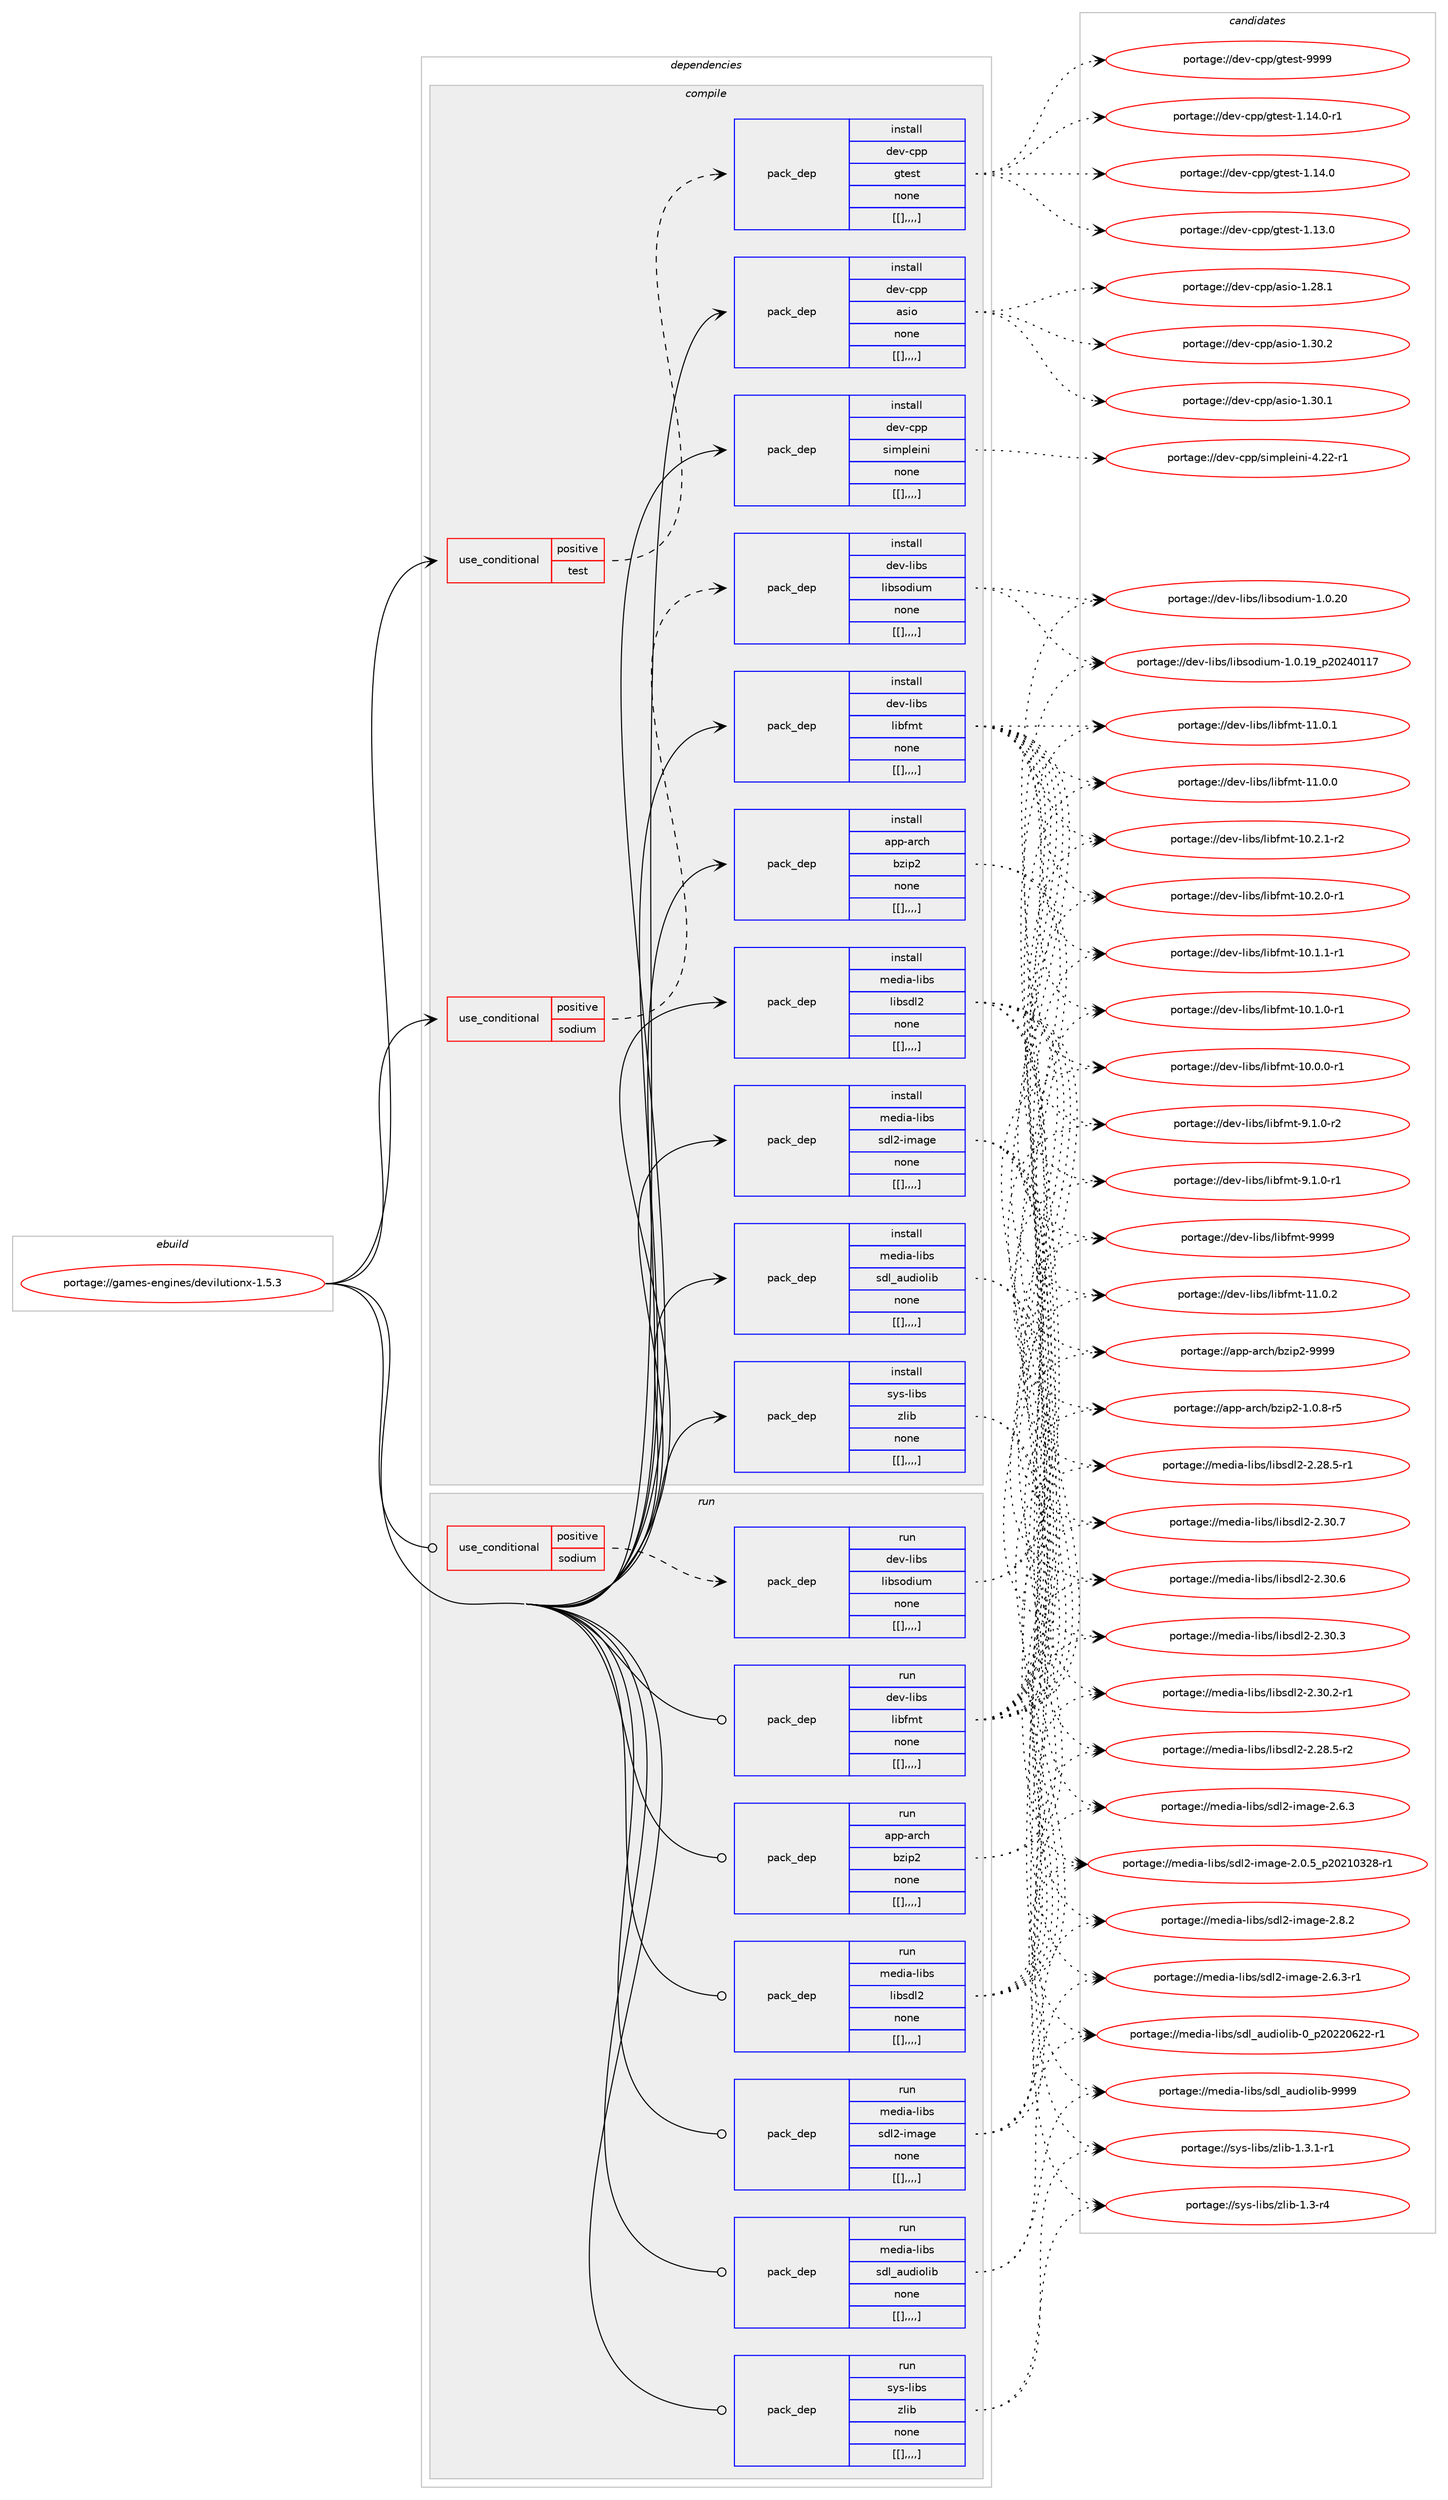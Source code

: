 digraph prolog {

# *************
# Graph options
# *************

newrank=true;
concentrate=true;
compound=true;
graph [rankdir=LR,fontname=Helvetica,fontsize=10,ranksep=1.5];#, ranksep=2.5, nodesep=0.2];
edge  [arrowhead=vee];
node  [fontname=Helvetica,fontsize=10];

# **********
# The ebuild
# **********

subgraph cluster_leftcol {
color=gray;
label=<<i>ebuild</i>>;
id [label="portage://games-engines/devilutionx-1.5.3", color=red, width=4, href="../games-engines/devilutionx-1.5.3.svg"];
}

# ****************
# The dependencies
# ****************

subgraph cluster_midcol {
color=gray;
label=<<i>dependencies</i>>;
subgraph cluster_compile {
fillcolor="#eeeeee";
style=filled;
label=<<i>compile</i>>;
subgraph cond65361 {
dependency232198 [label=<<TABLE BORDER="0" CELLBORDER="1" CELLSPACING="0" CELLPADDING="4"><TR><TD ROWSPAN="3" CELLPADDING="10">use_conditional</TD></TR><TR><TD>positive</TD></TR><TR><TD>sodium</TD></TR></TABLE>>, shape=none, color=red];
subgraph pack165352 {
dependency232199 [label=<<TABLE BORDER="0" CELLBORDER="1" CELLSPACING="0" CELLPADDING="4" WIDTH="220"><TR><TD ROWSPAN="6" CELLPADDING="30">pack_dep</TD></TR><TR><TD WIDTH="110">install</TD></TR><TR><TD>dev-libs</TD></TR><TR><TD>libsodium</TD></TR><TR><TD>none</TD></TR><TR><TD>[[],,,,]</TD></TR></TABLE>>, shape=none, color=blue];
}
dependency232198:e -> dependency232199:w [weight=20,style="dashed",arrowhead="vee"];
}
id:e -> dependency232198:w [weight=20,style="solid",arrowhead="vee"];
subgraph cond65362 {
dependency232200 [label=<<TABLE BORDER="0" CELLBORDER="1" CELLSPACING="0" CELLPADDING="4"><TR><TD ROWSPAN="3" CELLPADDING="10">use_conditional</TD></TR><TR><TD>positive</TD></TR><TR><TD>test</TD></TR></TABLE>>, shape=none, color=red];
subgraph pack165353 {
dependency232201 [label=<<TABLE BORDER="0" CELLBORDER="1" CELLSPACING="0" CELLPADDING="4" WIDTH="220"><TR><TD ROWSPAN="6" CELLPADDING="30">pack_dep</TD></TR><TR><TD WIDTH="110">install</TD></TR><TR><TD>dev-cpp</TD></TR><TR><TD>gtest</TD></TR><TR><TD>none</TD></TR><TR><TD>[[],,,,]</TD></TR></TABLE>>, shape=none, color=blue];
}
dependency232200:e -> dependency232201:w [weight=20,style="dashed",arrowhead="vee"];
}
id:e -> dependency232200:w [weight=20,style="solid",arrowhead="vee"];
subgraph pack165354 {
dependency232202 [label=<<TABLE BORDER="0" CELLBORDER="1" CELLSPACING="0" CELLPADDING="4" WIDTH="220"><TR><TD ROWSPAN="6" CELLPADDING="30">pack_dep</TD></TR><TR><TD WIDTH="110">install</TD></TR><TR><TD>app-arch</TD></TR><TR><TD>bzip2</TD></TR><TR><TD>none</TD></TR><TR><TD>[[],,,,]</TD></TR></TABLE>>, shape=none, color=blue];
}
id:e -> dependency232202:w [weight=20,style="solid",arrowhead="vee"];
subgraph pack165355 {
dependency232203 [label=<<TABLE BORDER="0" CELLBORDER="1" CELLSPACING="0" CELLPADDING="4" WIDTH="220"><TR><TD ROWSPAN="6" CELLPADDING="30">pack_dep</TD></TR><TR><TD WIDTH="110">install</TD></TR><TR><TD>dev-cpp</TD></TR><TR><TD>asio</TD></TR><TR><TD>none</TD></TR><TR><TD>[[],,,,]</TD></TR></TABLE>>, shape=none, color=blue];
}
id:e -> dependency232203:w [weight=20,style="solid",arrowhead="vee"];
subgraph pack165356 {
dependency232204 [label=<<TABLE BORDER="0" CELLBORDER="1" CELLSPACING="0" CELLPADDING="4" WIDTH="220"><TR><TD ROWSPAN="6" CELLPADDING="30">pack_dep</TD></TR><TR><TD WIDTH="110">install</TD></TR><TR><TD>dev-cpp</TD></TR><TR><TD>simpleini</TD></TR><TR><TD>none</TD></TR><TR><TD>[[],,,,]</TD></TR></TABLE>>, shape=none, color=blue];
}
id:e -> dependency232204:w [weight=20,style="solid",arrowhead="vee"];
subgraph pack165357 {
dependency232205 [label=<<TABLE BORDER="0" CELLBORDER="1" CELLSPACING="0" CELLPADDING="4" WIDTH="220"><TR><TD ROWSPAN="6" CELLPADDING="30">pack_dep</TD></TR><TR><TD WIDTH="110">install</TD></TR><TR><TD>dev-libs</TD></TR><TR><TD>libfmt</TD></TR><TR><TD>none</TD></TR><TR><TD>[[],,,,]</TD></TR></TABLE>>, shape=none, color=blue];
}
id:e -> dependency232205:w [weight=20,style="solid",arrowhead="vee"];
subgraph pack165358 {
dependency232206 [label=<<TABLE BORDER="0" CELLBORDER="1" CELLSPACING="0" CELLPADDING="4" WIDTH="220"><TR><TD ROWSPAN="6" CELLPADDING="30">pack_dep</TD></TR><TR><TD WIDTH="110">install</TD></TR><TR><TD>media-libs</TD></TR><TR><TD>libsdl2</TD></TR><TR><TD>none</TD></TR><TR><TD>[[],,,,]</TD></TR></TABLE>>, shape=none, color=blue];
}
id:e -> dependency232206:w [weight=20,style="solid",arrowhead="vee"];
subgraph pack165359 {
dependency232207 [label=<<TABLE BORDER="0" CELLBORDER="1" CELLSPACING="0" CELLPADDING="4" WIDTH="220"><TR><TD ROWSPAN="6" CELLPADDING="30">pack_dep</TD></TR><TR><TD WIDTH="110">install</TD></TR><TR><TD>media-libs</TD></TR><TR><TD>sdl2-image</TD></TR><TR><TD>none</TD></TR><TR><TD>[[],,,,]</TD></TR></TABLE>>, shape=none, color=blue];
}
id:e -> dependency232207:w [weight=20,style="solid",arrowhead="vee"];
subgraph pack165360 {
dependency232208 [label=<<TABLE BORDER="0" CELLBORDER="1" CELLSPACING="0" CELLPADDING="4" WIDTH="220"><TR><TD ROWSPAN="6" CELLPADDING="30">pack_dep</TD></TR><TR><TD WIDTH="110">install</TD></TR><TR><TD>media-libs</TD></TR><TR><TD>sdl_audiolib</TD></TR><TR><TD>none</TD></TR><TR><TD>[[],,,,]</TD></TR></TABLE>>, shape=none, color=blue];
}
id:e -> dependency232208:w [weight=20,style="solid",arrowhead="vee"];
subgraph pack165361 {
dependency232209 [label=<<TABLE BORDER="0" CELLBORDER="1" CELLSPACING="0" CELLPADDING="4" WIDTH="220"><TR><TD ROWSPAN="6" CELLPADDING="30">pack_dep</TD></TR><TR><TD WIDTH="110">install</TD></TR><TR><TD>sys-libs</TD></TR><TR><TD>zlib</TD></TR><TR><TD>none</TD></TR><TR><TD>[[],,,,]</TD></TR></TABLE>>, shape=none, color=blue];
}
id:e -> dependency232209:w [weight=20,style="solid",arrowhead="vee"];
}
subgraph cluster_compileandrun {
fillcolor="#eeeeee";
style=filled;
label=<<i>compile and run</i>>;
}
subgraph cluster_run {
fillcolor="#eeeeee";
style=filled;
label=<<i>run</i>>;
subgraph cond65363 {
dependency232210 [label=<<TABLE BORDER="0" CELLBORDER="1" CELLSPACING="0" CELLPADDING="4"><TR><TD ROWSPAN="3" CELLPADDING="10">use_conditional</TD></TR><TR><TD>positive</TD></TR><TR><TD>sodium</TD></TR></TABLE>>, shape=none, color=red];
subgraph pack165362 {
dependency232211 [label=<<TABLE BORDER="0" CELLBORDER="1" CELLSPACING="0" CELLPADDING="4" WIDTH="220"><TR><TD ROWSPAN="6" CELLPADDING="30">pack_dep</TD></TR><TR><TD WIDTH="110">run</TD></TR><TR><TD>dev-libs</TD></TR><TR><TD>libsodium</TD></TR><TR><TD>none</TD></TR><TR><TD>[[],,,,]</TD></TR></TABLE>>, shape=none, color=blue];
}
dependency232210:e -> dependency232211:w [weight=20,style="dashed",arrowhead="vee"];
}
id:e -> dependency232210:w [weight=20,style="solid",arrowhead="odot"];
subgraph pack165363 {
dependency232212 [label=<<TABLE BORDER="0" CELLBORDER="1" CELLSPACING="0" CELLPADDING="4" WIDTH="220"><TR><TD ROWSPAN="6" CELLPADDING="30">pack_dep</TD></TR><TR><TD WIDTH="110">run</TD></TR><TR><TD>app-arch</TD></TR><TR><TD>bzip2</TD></TR><TR><TD>none</TD></TR><TR><TD>[[],,,,]</TD></TR></TABLE>>, shape=none, color=blue];
}
id:e -> dependency232212:w [weight=20,style="solid",arrowhead="odot"];
subgraph pack165364 {
dependency232213 [label=<<TABLE BORDER="0" CELLBORDER="1" CELLSPACING="0" CELLPADDING="4" WIDTH="220"><TR><TD ROWSPAN="6" CELLPADDING="30">pack_dep</TD></TR><TR><TD WIDTH="110">run</TD></TR><TR><TD>dev-libs</TD></TR><TR><TD>libfmt</TD></TR><TR><TD>none</TD></TR><TR><TD>[[],,,,]</TD></TR></TABLE>>, shape=none, color=blue];
}
id:e -> dependency232213:w [weight=20,style="solid",arrowhead="odot"];
subgraph pack165365 {
dependency232214 [label=<<TABLE BORDER="0" CELLBORDER="1" CELLSPACING="0" CELLPADDING="4" WIDTH="220"><TR><TD ROWSPAN="6" CELLPADDING="30">pack_dep</TD></TR><TR><TD WIDTH="110">run</TD></TR><TR><TD>media-libs</TD></TR><TR><TD>libsdl2</TD></TR><TR><TD>none</TD></TR><TR><TD>[[],,,,]</TD></TR></TABLE>>, shape=none, color=blue];
}
id:e -> dependency232214:w [weight=20,style="solid",arrowhead="odot"];
subgraph pack165366 {
dependency232215 [label=<<TABLE BORDER="0" CELLBORDER="1" CELLSPACING="0" CELLPADDING="4" WIDTH="220"><TR><TD ROWSPAN="6" CELLPADDING="30">pack_dep</TD></TR><TR><TD WIDTH="110">run</TD></TR><TR><TD>media-libs</TD></TR><TR><TD>sdl2-image</TD></TR><TR><TD>none</TD></TR><TR><TD>[[],,,,]</TD></TR></TABLE>>, shape=none, color=blue];
}
id:e -> dependency232215:w [weight=20,style="solid",arrowhead="odot"];
subgraph pack165367 {
dependency232216 [label=<<TABLE BORDER="0" CELLBORDER="1" CELLSPACING="0" CELLPADDING="4" WIDTH="220"><TR><TD ROWSPAN="6" CELLPADDING="30">pack_dep</TD></TR><TR><TD WIDTH="110">run</TD></TR><TR><TD>media-libs</TD></TR><TR><TD>sdl_audiolib</TD></TR><TR><TD>none</TD></TR><TR><TD>[[],,,,]</TD></TR></TABLE>>, shape=none, color=blue];
}
id:e -> dependency232216:w [weight=20,style="solid",arrowhead="odot"];
subgraph pack165368 {
dependency232217 [label=<<TABLE BORDER="0" CELLBORDER="1" CELLSPACING="0" CELLPADDING="4" WIDTH="220"><TR><TD ROWSPAN="6" CELLPADDING="30">pack_dep</TD></TR><TR><TD WIDTH="110">run</TD></TR><TR><TD>sys-libs</TD></TR><TR><TD>zlib</TD></TR><TR><TD>none</TD></TR><TR><TD>[[],,,,]</TD></TR></TABLE>>, shape=none, color=blue];
}
id:e -> dependency232217:w [weight=20,style="solid",arrowhead="odot"];
}
}

# **************
# The candidates
# **************

subgraph cluster_choices {
rank=same;
color=gray;
label=<<i>candidates</i>>;

subgraph choice165352 {
color=black;
nodesep=1;
choice1001011184510810598115471081059811511110010511710945494648465048 [label="portage://dev-libs/libsodium-1.0.20", color=red, width=4,href="../dev-libs/libsodium-1.0.20.svg"];
choice1001011184510810598115471081059811511110010511710945494648464957951125048505248494955 [label="portage://dev-libs/libsodium-1.0.19_p20240117", color=red, width=4,href="../dev-libs/libsodium-1.0.19_p20240117.svg"];
dependency232199:e -> choice1001011184510810598115471081059811511110010511710945494648465048:w [style=dotted,weight="100"];
dependency232199:e -> choice1001011184510810598115471081059811511110010511710945494648464957951125048505248494955:w [style=dotted,weight="100"];
}
subgraph choice165353 {
color=black;
nodesep=1;
choice1001011184599112112471031161011151164557575757 [label="portage://dev-cpp/gtest-9999", color=red, width=4,href="../dev-cpp/gtest-9999.svg"];
choice100101118459911211247103116101115116454946495246484511449 [label="portage://dev-cpp/gtest-1.14.0-r1", color=red, width=4,href="../dev-cpp/gtest-1.14.0-r1.svg"];
choice10010111845991121124710311610111511645494649524648 [label="portage://dev-cpp/gtest-1.14.0", color=red, width=4,href="../dev-cpp/gtest-1.14.0.svg"];
choice10010111845991121124710311610111511645494649514648 [label="portage://dev-cpp/gtest-1.13.0", color=red, width=4,href="../dev-cpp/gtest-1.13.0.svg"];
dependency232201:e -> choice1001011184599112112471031161011151164557575757:w [style=dotted,weight="100"];
dependency232201:e -> choice100101118459911211247103116101115116454946495246484511449:w [style=dotted,weight="100"];
dependency232201:e -> choice10010111845991121124710311610111511645494649524648:w [style=dotted,weight="100"];
dependency232201:e -> choice10010111845991121124710311610111511645494649514648:w [style=dotted,weight="100"];
}
subgraph choice165354 {
color=black;
nodesep=1;
choice971121124597114991044798122105112504557575757 [label="portage://app-arch/bzip2-9999", color=red, width=4,href="../app-arch/bzip2-9999.svg"];
choice971121124597114991044798122105112504549464846564511453 [label="portage://app-arch/bzip2-1.0.8-r5", color=red, width=4,href="../app-arch/bzip2-1.0.8-r5.svg"];
dependency232202:e -> choice971121124597114991044798122105112504557575757:w [style=dotted,weight="100"];
dependency232202:e -> choice971121124597114991044798122105112504549464846564511453:w [style=dotted,weight="100"];
}
subgraph choice165355 {
color=black;
nodesep=1;
choice1001011184599112112479711510511145494651484650 [label="portage://dev-cpp/asio-1.30.2", color=red, width=4,href="../dev-cpp/asio-1.30.2.svg"];
choice1001011184599112112479711510511145494651484649 [label="portage://dev-cpp/asio-1.30.1", color=red, width=4,href="../dev-cpp/asio-1.30.1.svg"];
choice1001011184599112112479711510511145494650564649 [label="portage://dev-cpp/asio-1.28.1", color=red, width=4,href="../dev-cpp/asio-1.28.1.svg"];
dependency232203:e -> choice1001011184599112112479711510511145494651484650:w [style=dotted,weight="100"];
dependency232203:e -> choice1001011184599112112479711510511145494651484649:w [style=dotted,weight="100"];
dependency232203:e -> choice1001011184599112112479711510511145494650564649:w [style=dotted,weight="100"];
}
subgraph choice165356 {
color=black;
nodesep=1;
choice10010111845991121124711510510911210810110511010545524650504511449 [label="portage://dev-cpp/simpleini-4.22-r1", color=red, width=4,href="../dev-cpp/simpleini-4.22-r1.svg"];
dependency232204:e -> choice10010111845991121124711510510911210810110511010545524650504511449:w [style=dotted,weight="100"];
}
subgraph choice165357 {
color=black;
nodesep=1;
choice100101118451081059811547108105981021091164557575757 [label="portage://dev-libs/libfmt-9999", color=red, width=4,href="../dev-libs/libfmt-9999.svg"];
choice1001011184510810598115471081059810210911645494946484650 [label="portage://dev-libs/libfmt-11.0.2", color=red, width=4,href="../dev-libs/libfmt-11.0.2.svg"];
choice1001011184510810598115471081059810210911645494946484649 [label="portage://dev-libs/libfmt-11.0.1", color=red, width=4,href="../dev-libs/libfmt-11.0.1.svg"];
choice1001011184510810598115471081059810210911645494946484648 [label="portage://dev-libs/libfmt-11.0.0", color=red, width=4,href="../dev-libs/libfmt-11.0.0.svg"];
choice10010111845108105981154710810598102109116454948465046494511450 [label="portage://dev-libs/libfmt-10.2.1-r2", color=red, width=4,href="../dev-libs/libfmt-10.2.1-r2.svg"];
choice10010111845108105981154710810598102109116454948465046484511449 [label="portage://dev-libs/libfmt-10.2.0-r1", color=red, width=4,href="../dev-libs/libfmt-10.2.0-r1.svg"];
choice10010111845108105981154710810598102109116454948464946494511449 [label="portage://dev-libs/libfmt-10.1.1-r1", color=red, width=4,href="../dev-libs/libfmt-10.1.1-r1.svg"];
choice10010111845108105981154710810598102109116454948464946484511449 [label="portage://dev-libs/libfmt-10.1.0-r1", color=red, width=4,href="../dev-libs/libfmt-10.1.0-r1.svg"];
choice10010111845108105981154710810598102109116454948464846484511449 [label="portage://dev-libs/libfmt-10.0.0-r1", color=red, width=4,href="../dev-libs/libfmt-10.0.0-r1.svg"];
choice100101118451081059811547108105981021091164557464946484511450 [label="portage://dev-libs/libfmt-9.1.0-r2", color=red, width=4,href="../dev-libs/libfmt-9.1.0-r2.svg"];
choice100101118451081059811547108105981021091164557464946484511449 [label="portage://dev-libs/libfmt-9.1.0-r1", color=red, width=4,href="../dev-libs/libfmt-9.1.0-r1.svg"];
dependency232205:e -> choice100101118451081059811547108105981021091164557575757:w [style=dotted,weight="100"];
dependency232205:e -> choice1001011184510810598115471081059810210911645494946484650:w [style=dotted,weight="100"];
dependency232205:e -> choice1001011184510810598115471081059810210911645494946484649:w [style=dotted,weight="100"];
dependency232205:e -> choice1001011184510810598115471081059810210911645494946484648:w [style=dotted,weight="100"];
dependency232205:e -> choice10010111845108105981154710810598102109116454948465046494511450:w [style=dotted,weight="100"];
dependency232205:e -> choice10010111845108105981154710810598102109116454948465046484511449:w [style=dotted,weight="100"];
dependency232205:e -> choice10010111845108105981154710810598102109116454948464946494511449:w [style=dotted,weight="100"];
dependency232205:e -> choice10010111845108105981154710810598102109116454948464946484511449:w [style=dotted,weight="100"];
dependency232205:e -> choice10010111845108105981154710810598102109116454948464846484511449:w [style=dotted,weight="100"];
dependency232205:e -> choice100101118451081059811547108105981021091164557464946484511450:w [style=dotted,weight="100"];
dependency232205:e -> choice100101118451081059811547108105981021091164557464946484511449:w [style=dotted,weight="100"];
}
subgraph choice165358 {
color=black;
nodesep=1;
choice10910110010597451081059811547108105981151001085045504651484655 [label="portage://media-libs/libsdl2-2.30.7", color=red, width=4,href="../media-libs/libsdl2-2.30.7.svg"];
choice10910110010597451081059811547108105981151001085045504651484654 [label="portage://media-libs/libsdl2-2.30.6", color=red, width=4,href="../media-libs/libsdl2-2.30.6.svg"];
choice10910110010597451081059811547108105981151001085045504651484651 [label="portage://media-libs/libsdl2-2.30.3", color=red, width=4,href="../media-libs/libsdl2-2.30.3.svg"];
choice109101100105974510810598115471081059811510010850455046514846504511449 [label="portage://media-libs/libsdl2-2.30.2-r1", color=red, width=4,href="../media-libs/libsdl2-2.30.2-r1.svg"];
choice109101100105974510810598115471081059811510010850455046505646534511450 [label="portage://media-libs/libsdl2-2.28.5-r2", color=red, width=4,href="../media-libs/libsdl2-2.28.5-r2.svg"];
choice109101100105974510810598115471081059811510010850455046505646534511449 [label="portage://media-libs/libsdl2-2.28.5-r1", color=red, width=4,href="../media-libs/libsdl2-2.28.5-r1.svg"];
dependency232206:e -> choice10910110010597451081059811547108105981151001085045504651484655:w [style=dotted,weight="100"];
dependency232206:e -> choice10910110010597451081059811547108105981151001085045504651484654:w [style=dotted,weight="100"];
dependency232206:e -> choice10910110010597451081059811547108105981151001085045504651484651:w [style=dotted,weight="100"];
dependency232206:e -> choice109101100105974510810598115471081059811510010850455046514846504511449:w [style=dotted,weight="100"];
dependency232206:e -> choice109101100105974510810598115471081059811510010850455046505646534511450:w [style=dotted,weight="100"];
dependency232206:e -> choice109101100105974510810598115471081059811510010850455046505646534511449:w [style=dotted,weight="100"];
}
subgraph choice165359 {
color=black;
nodesep=1;
choice10910110010597451081059811547115100108504510510997103101455046564650 [label="portage://media-libs/sdl2-image-2.8.2", color=red, width=4,href="../media-libs/sdl2-image-2.8.2.svg"];
choice109101100105974510810598115471151001085045105109971031014550465446514511449 [label="portage://media-libs/sdl2-image-2.6.3-r1", color=red, width=4,href="../media-libs/sdl2-image-2.6.3-r1.svg"];
choice10910110010597451081059811547115100108504510510997103101455046544651 [label="portage://media-libs/sdl2-image-2.6.3", color=red, width=4,href="../media-libs/sdl2-image-2.6.3.svg"];
choice109101100105974510810598115471151001085045105109971031014550464846539511250485049485150564511449 [label="portage://media-libs/sdl2-image-2.0.5_p20210328-r1", color=red, width=4,href="../media-libs/sdl2-image-2.0.5_p20210328-r1.svg"];
dependency232207:e -> choice10910110010597451081059811547115100108504510510997103101455046564650:w [style=dotted,weight="100"];
dependency232207:e -> choice109101100105974510810598115471151001085045105109971031014550465446514511449:w [style=dotted,weight="100"];
dependency232207:e -> choice10910110010597451081059811547115100108504510510997103101455046544651:w [style=dotted,weight="100"];
dependency232207:e -> choice109101100105974510810598115471151001085045105109971031014550464846539511250485049485150564511449:w [style=dotted,weight="100"];
}
subgraph choice165360 {
color=black;
nodesep=1;
choice109101100105974510810598115471151001089597117100105111108105984557575757 [label="portage://media-libs/sdl_audiolib-9999", color=red, width=4,href="../media-libs/sdl_audiolib-9999.svg"];
choice1091011001059745108105981154711510010895971171001051111081059845489511250485050485450504511449 [label="portage://media-libs/sdl_audiolib-0_p20220622-r1", color=red, width=4,href="../media-libs/sdl_audiolib-0_p20220622-r1.svg"];
dependency232208:e -> choice109101100105974510810598115471151001089597117100105111108105984557575757:w [style=dotted,weight="100"];
dependency232208:e -> choice1091011001059745108105981154711510010895971171001051111081059845489511250485050485450504511449:w [style=dotted,weight="100"];
}
subgraph choice165361 {
color=black;
nodesep=1;
choice115121115451081059811547122108105984549465146494511449 [label="portage://sys-libs/zlib-1.3.1-r1", color=red, width=4,href="../sys-libs/zlib-1.3.1-r1.svg"];
choice11512111545108105981154712210810598454946514511452 [label="portage://sys-libs/zlib-1.3-r4", color=red, width=4,href="../sys-libs/zlib-1.3-r4.svg"];
dependency232209:e -> choice115121115451081059811547122108105984549465146494511449:w [style=dotted,weight="100"];
dependency232209:e -> choice11512111545108105981154712210810598454946514511452:w [style=dotted,weight="100"];
}
subgraph choice165362 {
color=black;
nodesep=1;
choice1001011184510810598115471081059811511110010511710945494648465048 [label="portage://dev-libs/libsodium-1.0.20", color=red, width=4,href="../dev-libs/libsodium-1.0.20.svg"];
choice1001011184510810598115471081059811511110010511710945494648464957951125048505248494955 [label="portage://dev-libs/libsodium-1.0.19_p20240117", color=red, width=4,href="../dev-libs/libsodium-1.0.19_p20240117.svg"];
dependency232211:e -> choice1001011184510810598115471081059811511110010511710945494648465048:w [style=dotted,weight="100"];
dependency232211:e -> choice1001011184510810598115471081059811511110010511710945494648464957951125048505248494955:w [style=dotted,weight="100"];
}
subgraph choice165363 {
color=black;
nodesep=1;
choice971121124597114991044798122105112504557575757 [label="portage://app-arch/bzip2-9999", color=red, width=4,href="../app-arch/bzip2-9999.svg"];
choice971121124597114991044798122105112504549464846564511453 [label="portage://app-arch/bzip2-1.0.8-r5", color=red, width=4,href="../app-arch/bzip2-1.0.8-r5.svg"];
dependency232212:e -> choice971121124597114991044798122105112504557575757:w [style=dotted,weight="100"];
dependency232212:e -> choice971121124597114991044798122105112504549464846564511453:w [style=dotted,weight="100"];
}
subgraph choice165364 {
color=black;
nodesep=1;
choice100101118451081059811547108105981021091164557575757 [label="portage://dev-libs/libfmt-9999", color=red, width=4,href="../dev-libs/libfmt-9999.svg"];
choice1001011184510810598115471081059810210911645494946484650 [label="portage://dev-libs/libfmt-11.0.2", color=red, width=4,href="../dev-libs/libfmt-11.0.2.svg"];
choice1001011184510810598115471081059810210911645494946484649 [label="portage://dev-libs/libfmt-11.0.1", color=red, width=4,href="../dev-libs/libfmt-11.0.1.svg"];
choice1001011184510810598115471081059810210911645494946484648 [label="portage://dev-libs/libfmt-11.0.0", color=red, width=4,href="../dev-libs/libfmt-11.0.0.svg"];
choice10010111845108105981154710810598102109116454948465046494511450 [label="portage://dev-libs/libfmt-10.2.1-r2", color=red, width=4,href="../dev-libs/libfmt-10.2.1-r2.svg"];
choice10010111845108105981154710810598102109116454948465046484511449 [label="portage://dev-libs/libfmt-10.2.0-r1", color=red, width=4,href="../dev-libs/libfmt-10.2.0-r1.svg"];
choice10010111845108105981154710810598102109116454948464946494511449 [label="portage://dev-libs/libfmt-10.1.1-r1", color=red, width=4,href="../dev-libs/libfmt-10.1.1-r1.svg"];
choice10010111845108105981154710810598102109116454948464946484511449 [label="portage://dev-libs/libfmt-10.1.0-r1", color=red, width=4,href="../dev-libs/libfmt-10.1.0-r1.svg"];
choice10010111845108105981154710810598102109116454948464846484511449 [label="portage://dev-libs/libfmt-10.0.0-r1", color=red, width=4,href="../dev-libs/libfmt-10.0.0-r1.svg"];
choice100101118451081059811547108105981021091164557464946484511450 [label="portage://dev-libs/libfmt-9.1.0-r2", color=red, width=4,href="../dev-libs/libfmt-9.1.0-r2.svg"];
choice100101118451081059811547108105981021091164557464946484511449 [label="portage://dev-libs/libfmt-9.1.0-r1", color=red, width=4,href="../dev-libs/libfmt-9.1.0-r1.svg"];
dependency232213:e -> choice100101118451081059811547108105981021091164557575757:w [style=dotted,weight="100"];
dependency232213:e -> choice1001011184510810598115471081059810210911645494946484650:w [style=dotted,weight="100"];
dependency232213:e -> choice1001011184510810598115471081059810210911645494946484649:w [style=dotted,weight="100"];
dependency232213:e -> choice1001011184510810598115471081059810210911645494946484648:w [style=dotted,weight="100"];
dependency232213:e -> choice10010111845108105981154710810598102109116454948465046494511450:w [style=dotted,weight="100"];
dependency232213:e -> choice10010111845108105981154710810598102109116454948465046484511449:w [style=dotted,weight="100"];
dependency232213:e -> choice10010111845108105981154710810598102109116454948464946494511449:w [style=dotted,weight="100"];
dependency232213:e -> choice10010111845108105981154710810598102109116454948464946484511449:w [style=dotted,weight="100"];
dependency232213:e -> choice10010111845108105981154710810598102109116454948464846484511449:w [style=dotted,weight="100"];
dependency232213:e -> choice100101118451081059811547108105981021091164557464946484511450:w [style=dotted,weight="100"];
dependency232213:e -> choice100101118451081059811547108105981021091164557464946484511449:w [style=dotted,weight="100"];
}
subgraph choice165365 {
color=black;
nodesep=1;
choice10910110010597451081059811547108105981151001085045504651484655 [label="portage://media-libs/libsdl2-2.30.7", color=red, width=4,href="../media-libs/libsdl2-2.30.7.svg"];
choice10910110010597451081059811547108105981151001085045504651484654 [label="portage://media-libs/libsdl2-2.30.6", color=red, width=4,href="../media-libs/libsdl2-2.30.6.svg"];
choice10910110010597451081059811547108105981151001085045504651484651 [label="portage://media-libs/libsdl2-2.30.3", color=red, width=4,href="../media-libs/libsdl2-2.30.3.svg"];
choice109101100105974510810598115471081059811510010850455046514846504511449 [label="portage://media-libs/libsdl2-2.30.2-r1", color=red, width=4,href="../media-libs/libsdl2-2.30.2-r1.svg"];
choice109101100105974510810598115471081059811510010850455046505646534511450 [label="portage://media-libs/libsdl2-2.28.5-r2", color=red, width=4,href="../media-libs/libsdl2-2.28.5-r2.svg"];
choice109101100105974510810598115471081059811510010850455046505646534511449 [label="portage://media-libs/libsdl2-2.28.5-r1", color=red, width=4,href="../media-libs/libsdl2-2.28.5-r1.svg"];
dependency232214:e -> choice10910110010597451081059811547108105981151001085045504651484655:w [style=dotted,weight="100"];
dependency232214:e -> choice10910110010597451081059811547108105981151001085045504651484654:w [style=dotted,weight="100"];
dependency232214:e -> choice10910110010597451081059811547108105981151001085045504651484651:w [style=dotted,weight="100"];
dependency232214:e -> choice109101100105974510810598115471081059811510010850455046514846504511449:w [style=dotted,weight="100"];
dependency232214:e -> choice109101100105974510810598115471081059811510010850455046505646534511450:w [style=dotted,weight="100"];
dependency232214:e -> choice109101100105974510810598115471081059811510010850455046505646534511449:w [style=dotted,weight="100"];
}
subgraph choice165366 {
color=black;
nodesep=1;
choice10910110010597451081059811547115100108504510510997103101455046564650 [label="portage://media-libs/sdl2-image-2.8.2", color=red, width=4,href="../media-libs/sdl2-image-2.8.2.svg"];
choice109101100105974510810598115471151001085045105109971031014550465446514511449 [label="portage://media-libs/sdl2-image-2.6.3-r1", color=red, width=4,href="../media-libs/sdl2-image-2.6.3-r1.svg"];
choice10910110010597451081059811547115100108504510510997103101455046544651 [label="portage://media-libs/sdl2-image-2.6.3", color=red, width=4,href="../media-libs/sdl2-image-2.6.3.svg"];
choice109101100105974510810598115471151001085045105109971031014550464846539511250485049485150564511449 [label="portage://media-libs/sdl2-image-2.0.5_p20210328-r1", color=red, width=4,href="../media-libs/sdl2-image-2.0.5_p20210328-r1.svg"];
dependency232215:e -> choice10910110010597451081059811547115100108504510510997103101455046564650:w [style=dotted,weight="100"];
dependency232215:e -> choice109101100105974510810598115471151001085045105109971031014550465446514511449:w [style=dotted,weight="100"];
dependency232215:e -> choice10910110010597451081059811547115100108504510510997103101455046544651:w [style=dotted,weight="100"];
dependency232215:e -> choice109101100105974510810598115471151001085045105109971031014550464846539511250485049485150564511449:w [style=dotted,weight="100"];
}
subgraph choice165367 {
color=black;
nodesep=1;
choice109101100105974510810598115471151001089597117100105111108105984557575757 [label="portage://media-libs/sdl_audiolib-9999", color=red, width=4,href="../media-libs/sdl_audiolib-9999.svg"];
choice1091011001059745108105981154711510010895971171001051111081059845489511250485050485450504511449 [label="portage://media-libs/sdl_audiolib-0_p20220622-r1", color=red, width=4,href="../media-libs/sdl_audiolib-0_p20220622-r1.svg"];
dependency232216:e -> choice109101100105974510810598115471151001089597117100105111108105984557575757:w [style=dotted,weight="100"];
dependency232216:e -> choice1091011001059745108105981154711510010895971171001051111081059845489511250485050485450504511449:w [style=dotted,weight="100"];
}
subgraph choice165368 {
color=black;
nodesep=1;
choice115121115451081059811547122108105984549465146494511449 [label="portage://sys-libs/zlib-1.3.1-r1", color=red, width=4,href="../sys-libs/zlib-1.3.1-r1.svg"];
choice11512111545108105981154712210810598454946514511452 [label="portage://sys-libs/zlib-1.3-r4", color=red, width=4,href="../sys-libs/zlib-1.3-r4.svg"];
dependency232217:e -> choice115121115451081059811547122108105984549465146494511449:w [style=dotted,weight="100"];
dependency232217:e -> choice11512111545108105981154712210810598454946514511452:w [style=dotted,weight="100"];
}
}

}
